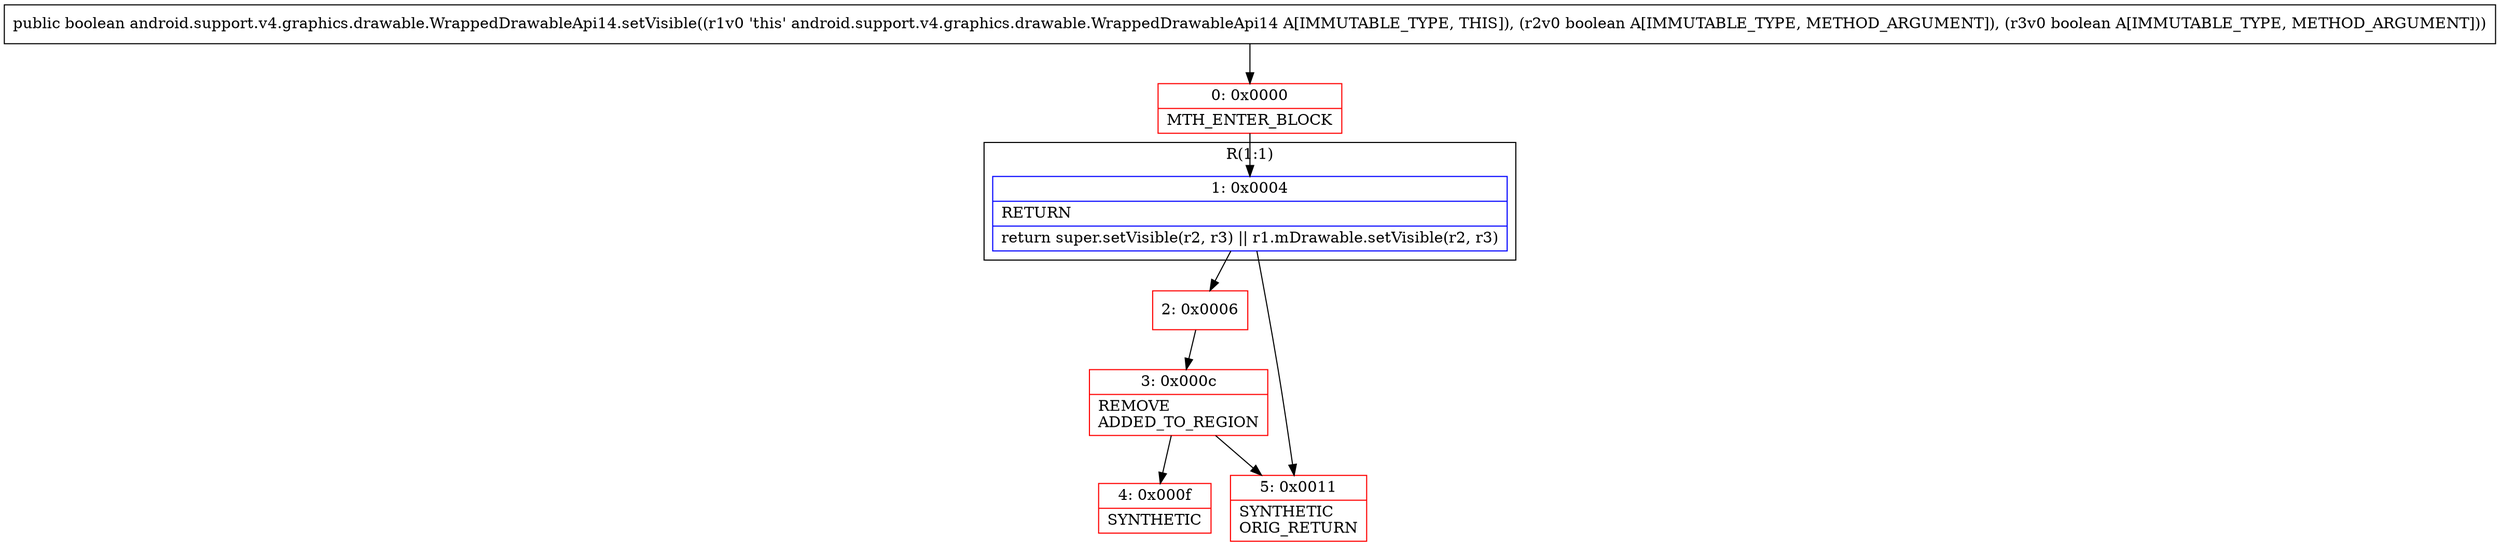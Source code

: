 digraph "CFG forandroid.support.v4.graphics.drawable.WrappedDrawableApi14.setVisible(ZZ)Z" {
subgraph cluster_Region_795954501 {
label = "R(1:1)";
node [shape=record,color=blue];
Node_1 [shape=record,label="{1\:\ 0x0004|RETURN\l|return super.setVisible(r2, r3) \|\| r1.mDrawable.setVisible(r2, r3)\l}"];
}
Node_0 [shape=record,color=red,label="{0\:\ 0x0000|MTH_ENTER_BLOCK\l}"];
Node_2 [shape=record,color=red,label="{2\:\ 0x0006}"];
Node_3 [shape=record,color=red,label="{3\:\ 0x000c|REMOVE\lADDED_TO_REGION\l}"];
Node_4 [shape=record,color=red,label="{4\:\ 0x000f|SYNTHETIC\l}"];
Node_5 [shape=record,color=red,label="{5\:\ 0x0011|SYNTHETIC\lORIG_RETURN\l}"];
MethodNode[shape=record,label="{public boolean android.support.v4.graphics.drawable.WrappedDrawableApi14.setVisible((r1v0 'this' android.support.v4.graphics.drawable.WrappedDrawableApi14 A[IMMUTABLE_TYPE, THIS]), (r2v0 boolean A[IMMUTABLE_TYPE, METHOD_ARGUMENT]), (r3v0 boolean A[IMMUTABLE_TYPE, METHOD_ARGUMENT])) }"];
MethodNode -> Node_0;
Node_1 -> Node_2;
Node_1 -> Node_5;
Node_0 -> Node_1;
Node_2 -> Node_3;
Node_3 -> Node_4;
Node_3 -> Node_5;
}

